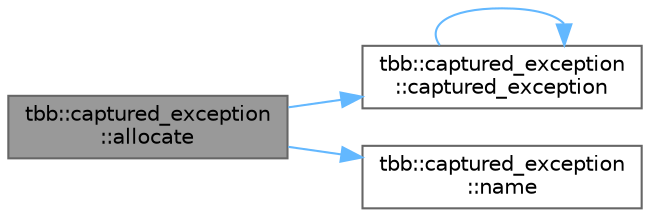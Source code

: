 digraph "tbb::captured_exception::allocate"
{
 // LATEX_PDF_SIZE
  bgcolor="transparent";
  edge [fontname=Helvetica,fontsize=10,labelfontname=Helvetica,labelfontsize=10];
  node [fontname=Helvetica,fontsize=10,shape=box,height=0.2,width=0.4];
  rankdir="LR";
  Node1 [id="Node000001",label="tbb::captured_exception\l::allocate",height=0.2,width=0.4,color="gray40", fillcolor="grey60", style="filled", fontcolor="black",tooltip="Functionally equivalent to {captured_exception e(name,info); return e.move();}"];
  Node1 -> Node2 [id="edge1_Node000001_Node000002",color="steelblue1",style="solid",tooltip=" "];
  Node2 [id="Node000002",label="tbb::captured_exception\l::captured_exception",height=0.2,width=0.4,color="grey40", fillcolor="white", style="filled",URL="$classtbb_1_1captured__exception.html#a56f6c51b6d4f8ce31669457ff8f0c07f",tooltip=" "];
  Node2 -> Node2 [id="edge2_Node000002_Node000002",color="steelblue1",style="solid",tooltip=" "];
  Node1 -> Node3 [id="edge3_Node000001_Node000003",color="steelblue1",style="solid",tooltip=" "];
  Node3 [id="Node000003",label="tbb::captured_exception\l::name",height=0.2,width=0.4,color="grey40", fillcolor="white", style="filled",URL="$classtbb_1_1captured__exception.html#a45b4beb1615dffc595b663c91bef5ed0",tooltip="Returns RTTI name of the originally intercepted exception"];
}
